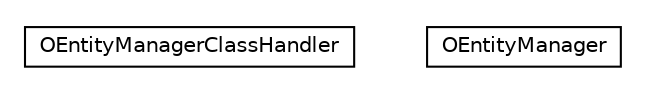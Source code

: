 #!/usr/local/bin/dot
#
# Class diagram 
# Generated by UMLGraph version R5_6-24-gf6e263 (http://www.umlgraph.org/)
#

digraph G {
	edge [fontname="Helvetica",fontsize=10,labelfontname="Helvetica",labelfontsize=10];
	node [fontname="Helvetica",fontsize=10,shape=plaintext];
	nodesep=0.25;
	ranksep=0.5;
	// com.orientechnologies.orient.core.entity.OEntityManagerClassHandler
	c512635 [label=<<table title="com.orientechnologies.orient.core.entity.OEntityManagerClassHandler" border="0" cellborder="1" cellspacing="0" cellpadding="2" port="p" href="./OEntityManagerClassHandler.html">
		<tr><td><table border="0" cellspacing="0" cellpadding="1">
<tr><td align="center" balign="center"> OEntityManagerClassHandler </td></tr>
		</table></td></tr>
		</table>>, URL="./OEntityManagerClassHandler.html", fontname="Helvetica", fontcolor="black", fontsize=10.0];
	// com.orientechnologies.orient.core.entity.OEntityManager
	c512636 [label=<<table title="com.orientechnologies.orient.core.entity.OEntityManager" border="0" cellborder="1" cellspacing="0" cellpadding="2" port="p" href="./OEntityManager.html">
		<tr><td><table border="0" cellspacing="0" cellpadding="1">
<tr><td align="center" balign="center"> OEntityManager </td></tr>
		</table></td></tr>
		</table>>, URL="./OEntityManager.html", fontname="Helvetica", fontcolor="black", fontsize=10.0];
}

